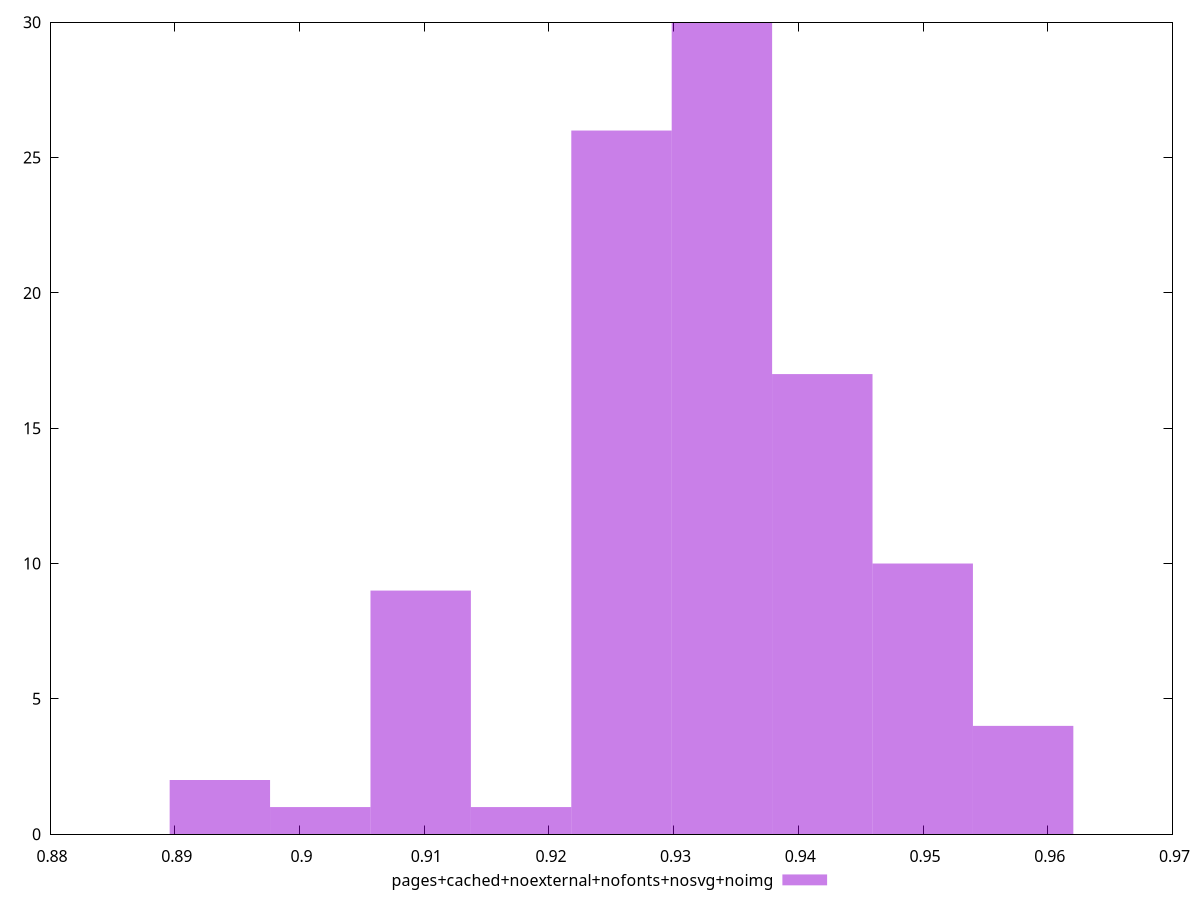 $_pagesCachedNoexternalNofontsNosvgNoimg <<EOF
0.9338723875563899 30
0.9258217635257314 26
0.9097205154644143 9
0.9580242596483656 4
0.9419230115870485 17
0.949973635617707 10
0.8936192674030973 2
0.9016698914337558 1
0.9177711394950728 1
EOF
set key outside below
set terminal pngcairo
set output "report_00005_2020-11-02T22-26-11.212Z/performance_score/pages+cached+noexternal+nofonts+nosvg+noimg//hist.png"
set yrange [0:30]
set boxwidth 0.008050624030658534
set style fill transparent solid 0.5 noborder
plot $_pagesCachedNoexternalNofontsNosvgNoimg title "pages+cached+noexternal+nofonts+nosvg+noimg" with boxes ,